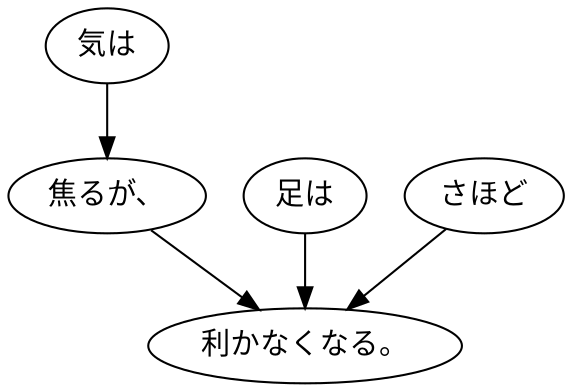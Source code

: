 digraph graph9183 {
	node0 [label="気は"];
	node1 [label="焦るが、"];
	node2 [label="足は"];
	node3 [label="さほど"];
	node4 [label="利かなくなる。"];
	node0 -> node1;
	node1 -> node4;
	node2 -> node4;
	node3 -> node4;
}
